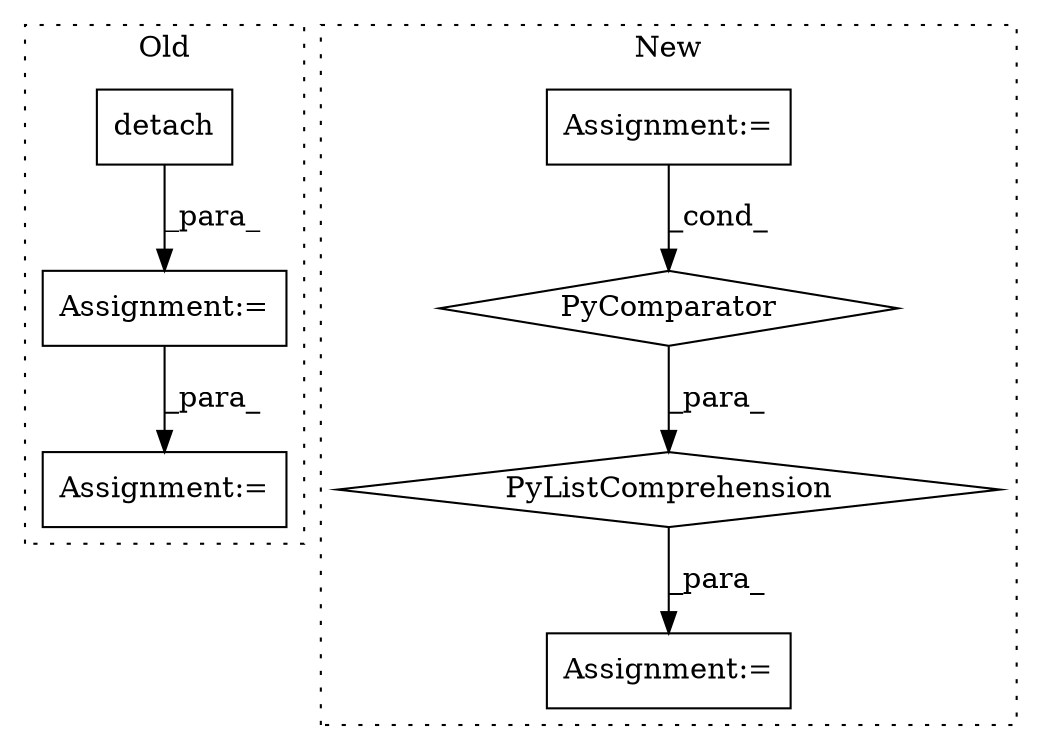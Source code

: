 digraph G {
subgraph cluster0 {
1 [label="detach" a="32" s="731" l="8" shape="box"];
6 [label="Assignment:=" a="7" s="722" l="1" shape="box"];
7 [label="Assignment:=" a="7" s="790" l="1" shape="box"];
label = "Old";
style="dotted";
}
subgraph cluster1 {
2 [label="PyComparator" a="113" s="1111" l="29" shape="diamond"];
3 [label="PyListComprehension" a="109" s="1031" l="117" shape="diamond"];
4 [label="Assignment:=" a="7" s="1289" l="1" shape="box"];
5 [label="Assignment:=" a="7" s="777" l="1" shape="box"];
label = "New";
style="dotted";
}
1 -> 6 [label="_para_"];
2 -> 3 [label="_para_"];
3 -> 4 [label="_para_"];
5 -> 2 [label="_cond_"];
6 -> 7 [label="_para_"];
}
